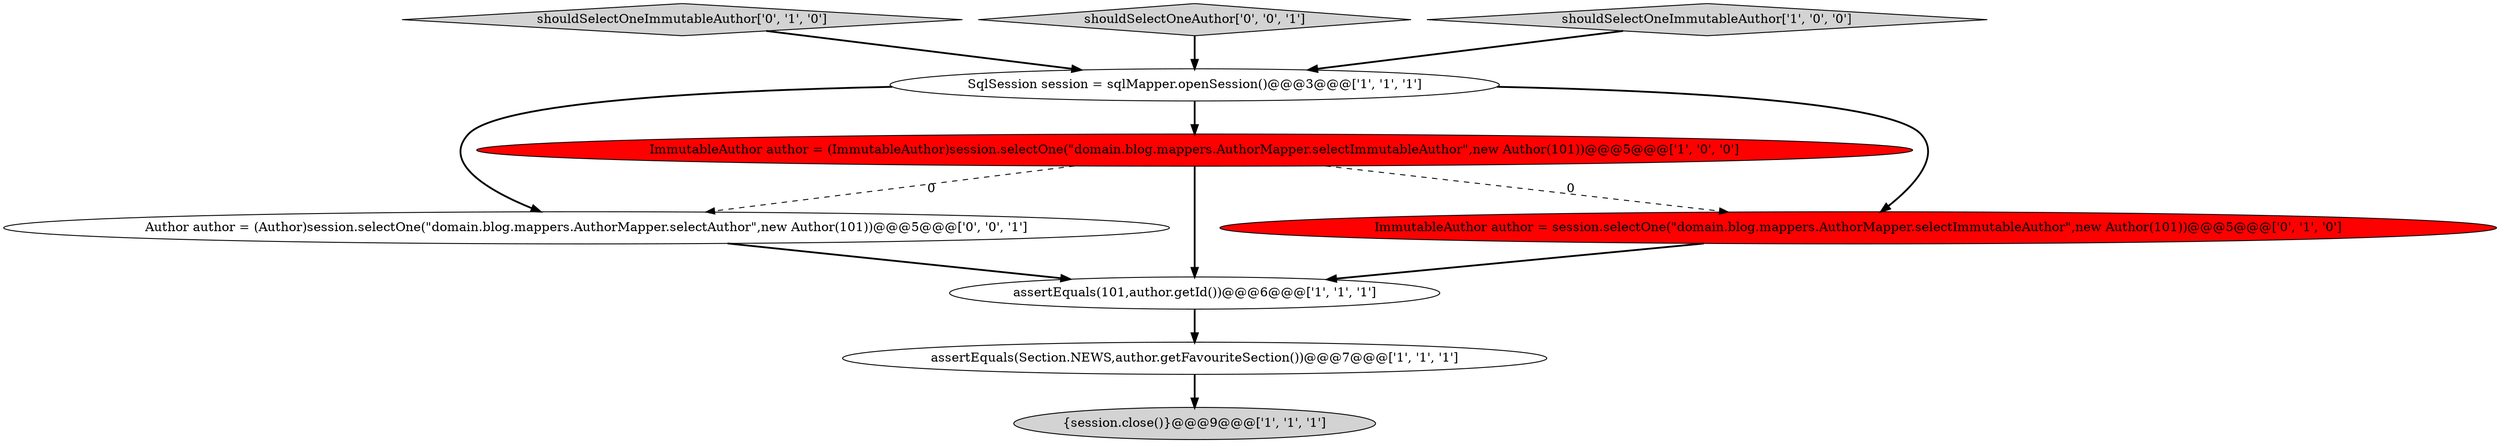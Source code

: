 digraph {
8 [style = filled, label = "Author author = (Author)session.selectOne(\"domain.blog.mappers.AuthorMapper.selectAuthor\",new Author(101))@@@5@@@['0', '0', '1']", fillcolor = white, shape = ellipse image = "AAA0AAABBB3BBB"];
4 [style = filled, label = "assertEquals(101,author.getId())@@@6@@@['1', '1', '1']", fillcolor = white, shape = ellipse image = "AAA0AAABBB1BBB"];
1 [style = filled, label = "ImmutableAuthor author = (ImmutableAuthor)session.selectOne(\"domain.blog.mappers.AuthorMapper.selectImmutableAuthor\",new Author(101))@@@5@@@['1', '0', '0']", fillcolor = red, shape = ellipse image = "AAA1AAABBB1BBB"];
6 [style = filled, label = "ImmutableAuthor author = session.selectOne(\"domain.blog.mappers.AuthorMapper.selectImmutableAuthor\",new Author(101))@@@5@@@['0', '1', '0']", fillcolor = red, shape = ellipse image = "AAA1AAABBB2BBB"];
7 [style = filled, label = "shouldSelectOneImmutableAuthor['0', '1', '0']", fillcolor = lightgray, shape = diamond image = "AAA0AAABBB2BBB"];
9 [style = filled, label = "shouldSelectOneAuthor['0', '0', '1']", fillcolor = lightgray, shape = diamond image = "AAA0AAABBB3BBB"];
3 [style = filled, label = "assertEquals(Section.NEWS,author.getFavouriteSection())@@@7@@@['1', '1', '1']", fillcolor = white, shape = ellipse image = "AAA0AAABBB1BBB"];
0 [style = filled, label = "shouldSelectOneImmutableAuthor['1', '0', '0']", fillcolor = lightgray, shape = diamond image = "AAA0AAABBB1BBB"];
2 [style = filled, label = "{session.close()}@@@9@@@['1', '1', '1']", fillcolor = lightgray, shape = ellipse image = "AAA0AAABBB1BBB"];
5 [style = filled, label = "SqlSession session = sqlMapper.openSession()@@@3@@@['1', '1', '1']", fillcolor = white, shape = ellipse image = "AAA0AAABBB1BBB"];
9->5 [style = bold, label=""];
4->3 [style = bold, label=""];
5->1 [style = bold, label=""];
1->4 [style = bold, label=""];
6->4 [style = bold, label=""];
7->5 [style = bold, label=""];
5->8 [style = bold, label=""];
1->8 [style = dashed, label="0"];
8->4 [style = bold, label=""];
5->6 [style = bold, label=""];
3->2 [style = bold, label=""];
1->6 [style = dashed, label="0"];
0->5 [style = bold, label=""];
}
